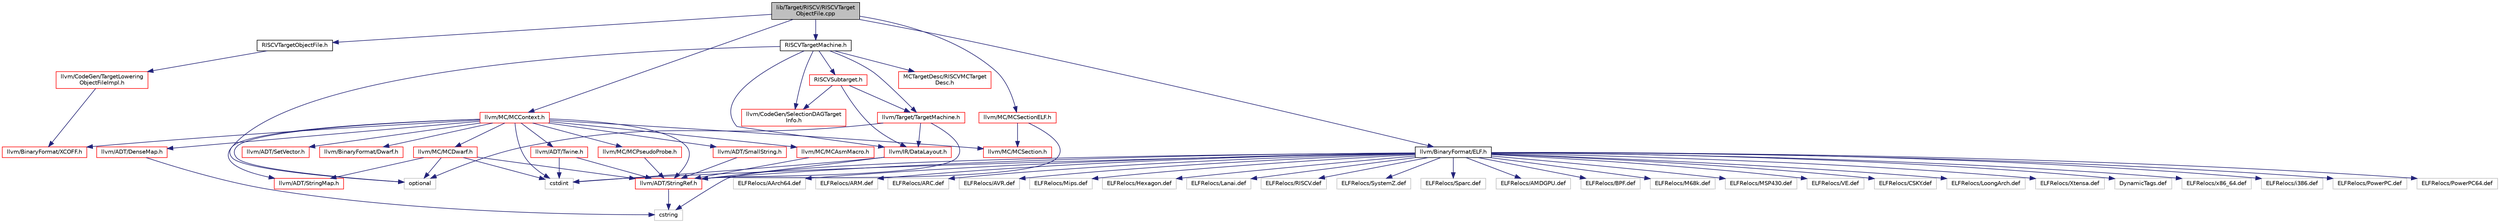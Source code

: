 digraph "lib/Target/RISCV/RISCVTargetObjectFile.cpp"
{
 // LATEX_PDF_SIZE
  bgcolor="transparent";
  edge [fontname="Helvetica",fontsize="10",labelfontname="Helvetica",labelfontsize="10"];
  node [fontname="Helvetica",fontsize="10",shape=record];
  Node1 [label="lib/Target/RISCV/RISCVTarget\lObjectFile.cpp",height=0.2,width=0.4,color="black", fillcolor="grey75", style="filled", fontcolor="black",tooltip=" "];
  Node1 -> Node2 [color="midnightblue",fontsize="10",style="solid",fontname="Helvetica"];
  Node2 [label="RISCVTargetObjectFile.h",height=0.2,width=0.4,color="black",URL="$RISCVTargetObjectFile_8h.html",tooltip=" "];
  Node2 -> Node3 [color="midnightblue",fontsize="10",style="solid",fontname="Helvetica"];
  Node3 [label="llvm/CodeGen/TargetLowering\lObjectFileImpl.h",height=0.2,width=0.4,color="red",URL="$TargetLoweringObjectFileImpl_8h.html",tooltip=" "];
  Node3 -> Node27 [color="midnightblue",fontsize="10",style="solid",fontname="Helvetica"];
  Node27 [label="llvm/BinaryFormat/XCOFF.h",height=0.2,width=0.4,color="red",URL="$XCOFF_8h.html",tooltip=" "];
  Node1 -> Node86 [color="midnightblue",fontsize="10",style="solid",fontname="Helvetica"];
  Node86 [label="RISCVTargetMachine.h",height=0.2,width=0.4,color="black",URL="$RISCVTargetMachine_8h.html",tooltip=" "];
  Node86 -> Node87 [color="midnightblue",fontsize="10",style="solid",fontname="Helvetica"];
  Node87 [label="MCTargetDesc/RISCVMCTarget\lDesc.h",height=0.2,width=0.4,color="red",URL="$RISCVMCTargetDesc_8h.html",tooltip=" "];
  Node86 -> Node94 [color="midnightblue",fontsize="10",style="solid",fontname="Helvetica"];
  Node94 [label="RISCVSubtarget.h",height=0.2,width=0.4,color="red",URL="$RISCVSubtarget_8h.html",tooltip=" "];
  Node94 -> Node305 [color="midnightblue",fontsize="10",style="solid",fontname="Helvetica"];
  Node305 [label="llvm/CodeGen/SelectionDAGTarget\lInfo.h",height=0.2,width=0.4,color="red",URL="$SelectionDAGTargetInfo_8h.html",tooltip=" "];
  Node94 -> Node179 [color="midnightblue",fontsize="10",style="solid",fontname="Helvetica"];
  Node179 [label="llvm/IR/DataLayout.h",height=0.2,width=0.4,color="red",URL="$DataLayout_8h.html",tooltip=" "];
  Node179 -> Node75 [color="midnightblue",fontsize="10",style="solid",fontname="Helvetica"];
  Node75 [label="llvm/ADT/StringRef.h",height=0.2,width=0.4,color="red",URL="$StringRef_8h.html",tooltip=" "];
  Node75 -> Node24 [color="midnightblue",fontsize="10",style="solid",fontname="Helvetica"];
  Node24 [label="cstring",height=0.2,width=0.4,color="grey75",tooltip=" "];
  Node179 -> Node7 [color="midnightblue",fontsize="10",style="solid",fontname="Helvetica"];
  Node7 [label="cstdint",height=0.2,width=0.4,color="grey75",tooltip=" "];
  Node94 -> Node178 [color="midnightblue",fontsize="10",style="solid",fontname="Helvetica"];
  Node178 [label="llvm/Target/TargetMachine.h",height=0.2,width=0.4,color="red",URL="$Target_2TargetMachine_8h.html",tooltip=" "];
  Node178 -> Node75 [color="midnightblue",fontsize="10",style="solid",fontname="Helvetica"];
  Node178 -> Node179 [color="midnightblue",fontsize="10",style="solid",fontname="Helvetica"];
  Node178 -> Node43 [color="midnightblue",fontsize="10",style="solid",fontname="Helvetica"];
  Node43 [label="optional",height=0.2,width=0.4,color="grey75",tooltip=" "];
  Node86 -> Node305 [color="midnightblue",fontsize="10",style="solid",fontname="Helvetica"];
  Node86 -> Node179 [color="midnightblue",fontsize="10",style="solid",fontname="Helvetica"];
  Node86 -> Node178 [color="midnightblue",fontsize="10",style="solid",fontname="Helvetica"];
  Node86 -> Node43 [color="midnightblue",fontsize="10",style="solid",fontname="Helvetica"];
  Node1 -> Node306 [color="midnightblue",fontsize="10",style="solid",fontname="Helvetica"];
  Node306 [label="llvm/BinaryFormat/ELF.h",height=0.2,width=0.4,color="black",URL="$BinaryFormat_2ELF_8h.html",tooltip=" "];
  Node306 -> Node75 [color="midnightblue",fontsize="10",style="solid",fontname="Helvetica"];
  Node306 -> Node7 [color="midnightblue",fontsize="10",style="solid",fontname="Helvetica"];
  Node306 -> Node24 [color="midnightblue",fontsize="10",style="solid",fontname="Helvetica"];
  Node306 -> Node307 [color="midnightblue",fontsize="10",style="solid",fontname="Helvetica"];
  Node307 [label="ELFRelocs/x86_64.def",height=0.2,width=0.4,color="grey75",tooltip=" "];
  Node306 -> Node308 [color="midnightblue",fontsize="10",style="solid",fontname="Helvetica"];
  Node308 [label="ELFRelocs/i386.def",height=0.2,width=0.4,color="grey75",tooltip=" "];
  Node306 -> Node309 [color="midnightblue",fontsize="10",style="solid",fontname="Helvetica"];
  Node309 [label="ELFRelocs/PowerPC.def",height=0.2,width=0.4,color="grey75",tooltip=" "];
  Node306 -> Node310 [color="midnightblue",fontsize="10",style="solid",fontname="Helvetica"];
  Node310 [label="ELFRelocs/PowerPC64.def",height=0.2,width=0.4,color="grey75",tooltip=" "];
  Node306 -> Node311 [color="midnightblue",fontsize="10",style="solid",fontname="Helvetica"];
  Node311 [label="ELFRelocs/AArch64.def",height=0.2,width=0.4,color="grey75",tooltip=" "];
  Node306 -> Node312 [color="midnightblue",fontsize="10",style="solid",fontname="Helvetica"];
  Node312 [label="ELFRelocs/ARM.def",height=0.2,width=0.4,color="grey75",tooltip=" "];
  Node306 -> Node313 [color="midnightblue",fontsize="10",style="solid",fontname="Helvetica"];
  Node313 [label="ELFRelocs/ARC.def",height=0.2,width=0.4,color="grey75",tooltip=" "];
  Node306 -> Node314 [color="midnightblue",fontsize="10",style="solid",fontname="Helvetica"];
  Node314 [label="ELFRelocs/AVR.def",height=0.2,width=0.4,color="grey75",tooltip=" "];
  Node306 -> Node315 [color="midnightblue",fontsize="10",style="solid",fontname="Helvetica"];
  Node315 [label="ELFRelocs/Mips.def",height=0.2,width=0.4,color="grey75",tooltip=" "];
  Node306 -> Node316 [color="midnightblue",fontsize="10",style="solid",fontname="Helvetica"];
  Node316 [label="ELFRelocs/Hexagon.def",height=0.2,width=0.4,color="grey75",tooltip=" "];
  Node306 -> Node317 [color="midnightblue",fontsize="10",style="solid",fontname="Helvetica"];
  Node317 [label="ELFRelocs/Lanai.def",height=0.2,width=0.4,color="grey75",tooltip=" "];
  Node306 -> Node318 [color="midnightblue",fontsize="10",style="solid",fontname="Helvetica"];
  Node318 [label="ELFRelocs/RISCV.def",height=0.2,width=0.4,color="grey75",tooltip=" "];
  Node306 -> Node319 [color="midnightblue",fontsize="10",style="solid",fontname="Helvetica"];
  Node319 [label="ELFRelocs/SystemZ.def",height=0.2,width=0.4,color="grey75",tooltip=" "];
  Node306 -> Node320 [color="midnightblue",fontsize="10",style="solid",fontname="Helvetica"];
  Node320 [label="ELFRelocs/Sparc.def",height=0.2,width=0.4,color="grey75",tooltip=" "];
  Node306 -> Node321 [color="midnightblue",fontsize="10",style="solid",fontname="Helvetica"];
  Node321 [label="ELFRelocs/AMDGPU.def",height=0.2,width=0.4,color="grey75",tooltip=" "];
  Node306 -> Node322 [color="midnightblue",fontsize="10",style="solid",fontname="Helvetica"];
  Node322 [label="ELFRelocs/BPF.def",height=0.2,width=0.4,color="grey75",tooltip=" "];
  Node306 -> Node323 [color="midnightblue",fontsize="10",style="solid",fontname="Helvetica"];
  Node323 [label="ELFRelocs/M68k.def",height=0.2,width=0.4,color="grey75",tooltip=" "];
  Node306 -> Node324 [color="midnightblue",fontsize="10",style="solid",fontname="Helvetica"];
  Node324 [label="ELFRelocs/MSP430.def",height=0.2,width=0.4,color="grey75",tooltip=" "];
  Node306 -> Node325 [color="midnightblue",fontsize="10",style="solid",fontname="Helvetica"];
  Node325 [label="ELFRelocs/VE.def",height=0.2,width=0.4,color="grey75",tooltip=" "];
  Node306 -> Node326 [color="midnightblue",fontsize="10",style="solid",fontname="Helvetica"];
  Node326 [label="ELFRelocs/CSKY.def",height=0.2,width=0.4,color="grey75",tooltip=" "];
  Node306 -> Node327 [color="midnightblue",fontsize="10",style="solid",fontname="Helvetica"];
  Node327 [label="ELFRelocs/LoongArch.def",height=0.2,width=0.4,color="grey75",tooltip=" "];
  Node306 -> Node328 [color="midnightblue",fontsize="10",style="solid",fontname="Helvetica"];
  Node328 [label="ELFRelocs/Xtensa.def",height=0.2,width=0.4,color="grey75",tooltip=" "];
  Node306 -> Node329 [color="midnightblue",fontsize="10",style="solid",fontname="Helvetica"];
  Node329 [label="DynamicTags.def",height=0.2,width=0.4,color="grey75",tooltip=" "];
  Node1 -> Node330 [color="midnightblue",fontsize="10",style="solid",fontname="Helvetica"];
  Node330 [label="llvm/MC/MCContext.h",height=0.2,width=0.4,color="red",URL="$MCContext_8h.html",tooltip=" "];
  Node330 -> Node29 [color="midnightblue",fontsize="10",style="solid",fontname="Helvetica"];
  Node29 [label="llvm/ADT/DenseMap.h",height=0.2,width=0.4,color="red",URL="$DenseMap_8h.html",tooltip=" "];
  Node29 -> Node24 [color="midnightblue",fontsize="10",style="solid",fontname="Helvetica"];
  Node330 -> Node331 [color="midnightblue",fontsize="10",style="solid",fontname="Helvetica"];
  Node331 [label="llvm/ADT/SetVector.h",height=0.2,width=0.4,color="red",URL="$SetVector_8h.html",tooltip=" "];
  Node330 -> Node74 [color="midnightblue",fontsize="10",style="solid",fontname="Helvetica"];
  Node74 [label="llvm/ADT/SmallString.h",height=0.2,width=0.4,color="red",URL="$SmallString_8h.html",tooltip=" "];
  Node74 -> Node75 [color="midnightblue",fontsize="10",style="solid",fontname="Helvetica"];
  Node330 -> Node129 [color="midnightblue",fontsize="10",style="solid",fontname="Helvetica"];
  Node129 [label="llvm/ADT/StringMap.h",height=0.2,width=0.4,color="red",URL="$ADT_2StringMap_8h.html",tooltip=" "];
  Node330 -> Node75 [color="midnightblue",fontsize="10",style="solid",fontname="Helvetica"];
  Node330 -> Node84 [color="midnightblue",fontsize="10",style="solid",fontname="Helvetica"];
  Node84 [label="llvm/ADT/Twine.h",height=0.2,width=0.4,color="red",URL="$Twine_8h.html",tooltip=" "];
  Node84 -> Node75 [color="midnightblue",fontsize="10",style="solid",fontname="Helvetica"];
  Node84 -> Node7 [color="midnightblue",fontsize="10",style="solid",fontname="Helvetica"];
  Node330 -> Node332 [color="midnightblue",fontsize="10",style="solid",fontname="Helvetica"];
  Node332 [label="llvm/BinaryFormat/Dwarf.h",height=0.2,width=0.4,color="red",URL="$Dwarf_8h.html",tooltip=" "];
  Node330 -> Node27 [color="midnightblue",fontsize="10",style="solid",fontname="Helvetica"];
  Node330 -> Node335 [color="midnightblue",fontsize="10",style="solid",fontname="Helvetica"];
  Node335 [label="llvm/MC/MCAsmMacro.h",height=0.2,width=0.4,color="red",URL="$MCAsmMacro_8h.html",tooltip=" "];
  Node335 -> Node75 [color="midnightblue",fontsize="10",style="solid",fontname="Helvetica"];
  Node330 -> Node336 [color="midnightblue",fontsize="10",style="solid",fontname="Helvetica"];
  Node336 [label="llvm/MC/MCDwarf.h",height=0.2,width=0.4,color="red",URL="$MCDwarf_8h.html",tooltip=" "];
  Node336 -> Node129 [color="midnightblue",fontsize="10",style="solid",fontname="Helvetica"];
  Node336 -> Node75 [color="midnightblue",fontsize="10",style="solid",fontname="Helvetica"];
  Node336 -> Node7 [color="midnightblue",fontsize="10",style="solid",fontname="Helvetica"];
  Node336 -> Node43 [color="midnightblue",fontsize="10",style="solid",fontname="Helvetica"];
  Node330 -> Node339 [color="midnightblue",fontsize="10",style="solid",fontname="Helvetica"];
  Node339 [label="llvm/MC/MCPseudoProbe.h",height=0.2,width=0.4,color="red",URL="$MCPseudoProbe_8h.html",tooltip=" "];
  Node339 -> Node75 [color="midnightblue",fontsize="10",style="solid",fontname="Helvetica"];
  Node330 -> Node48 [color="midnightblue",fontsize="10",style="solid",fontname="Helvetica"];
  Node48 [label="llvm/MC/MCSection.h",height=0.2,width=0.4,color="red",URL="$MCSection_8h.html",tooltip=" "];
  Node330 -> Node7 [color="midnightblue",fontsize="10",style="solid",fontname="Helvetica"];
  Node330 -> Node43 [color="midnightblue",fontsize="10",style="solid",fontname="Helvetica"];
  Node1 -> Node342 [color="midnightblue",fontsize="10",style="solid",fontname="Helvetica"];
  Node342 [label="llvm/MC/MCSectionELF.h",height=0.2,width=0.4,color="red",URL="$MCSectionELF_8h.html",tooltip=" "];
  Node342 -> Node75 [color="midnightblue",fontsize="10",style="solid",fontname="Helvetica"];
  Node342 -> Node48 [color="midnightblue",fontsize="10",style="solid",fontname="Helvetica"];
}
